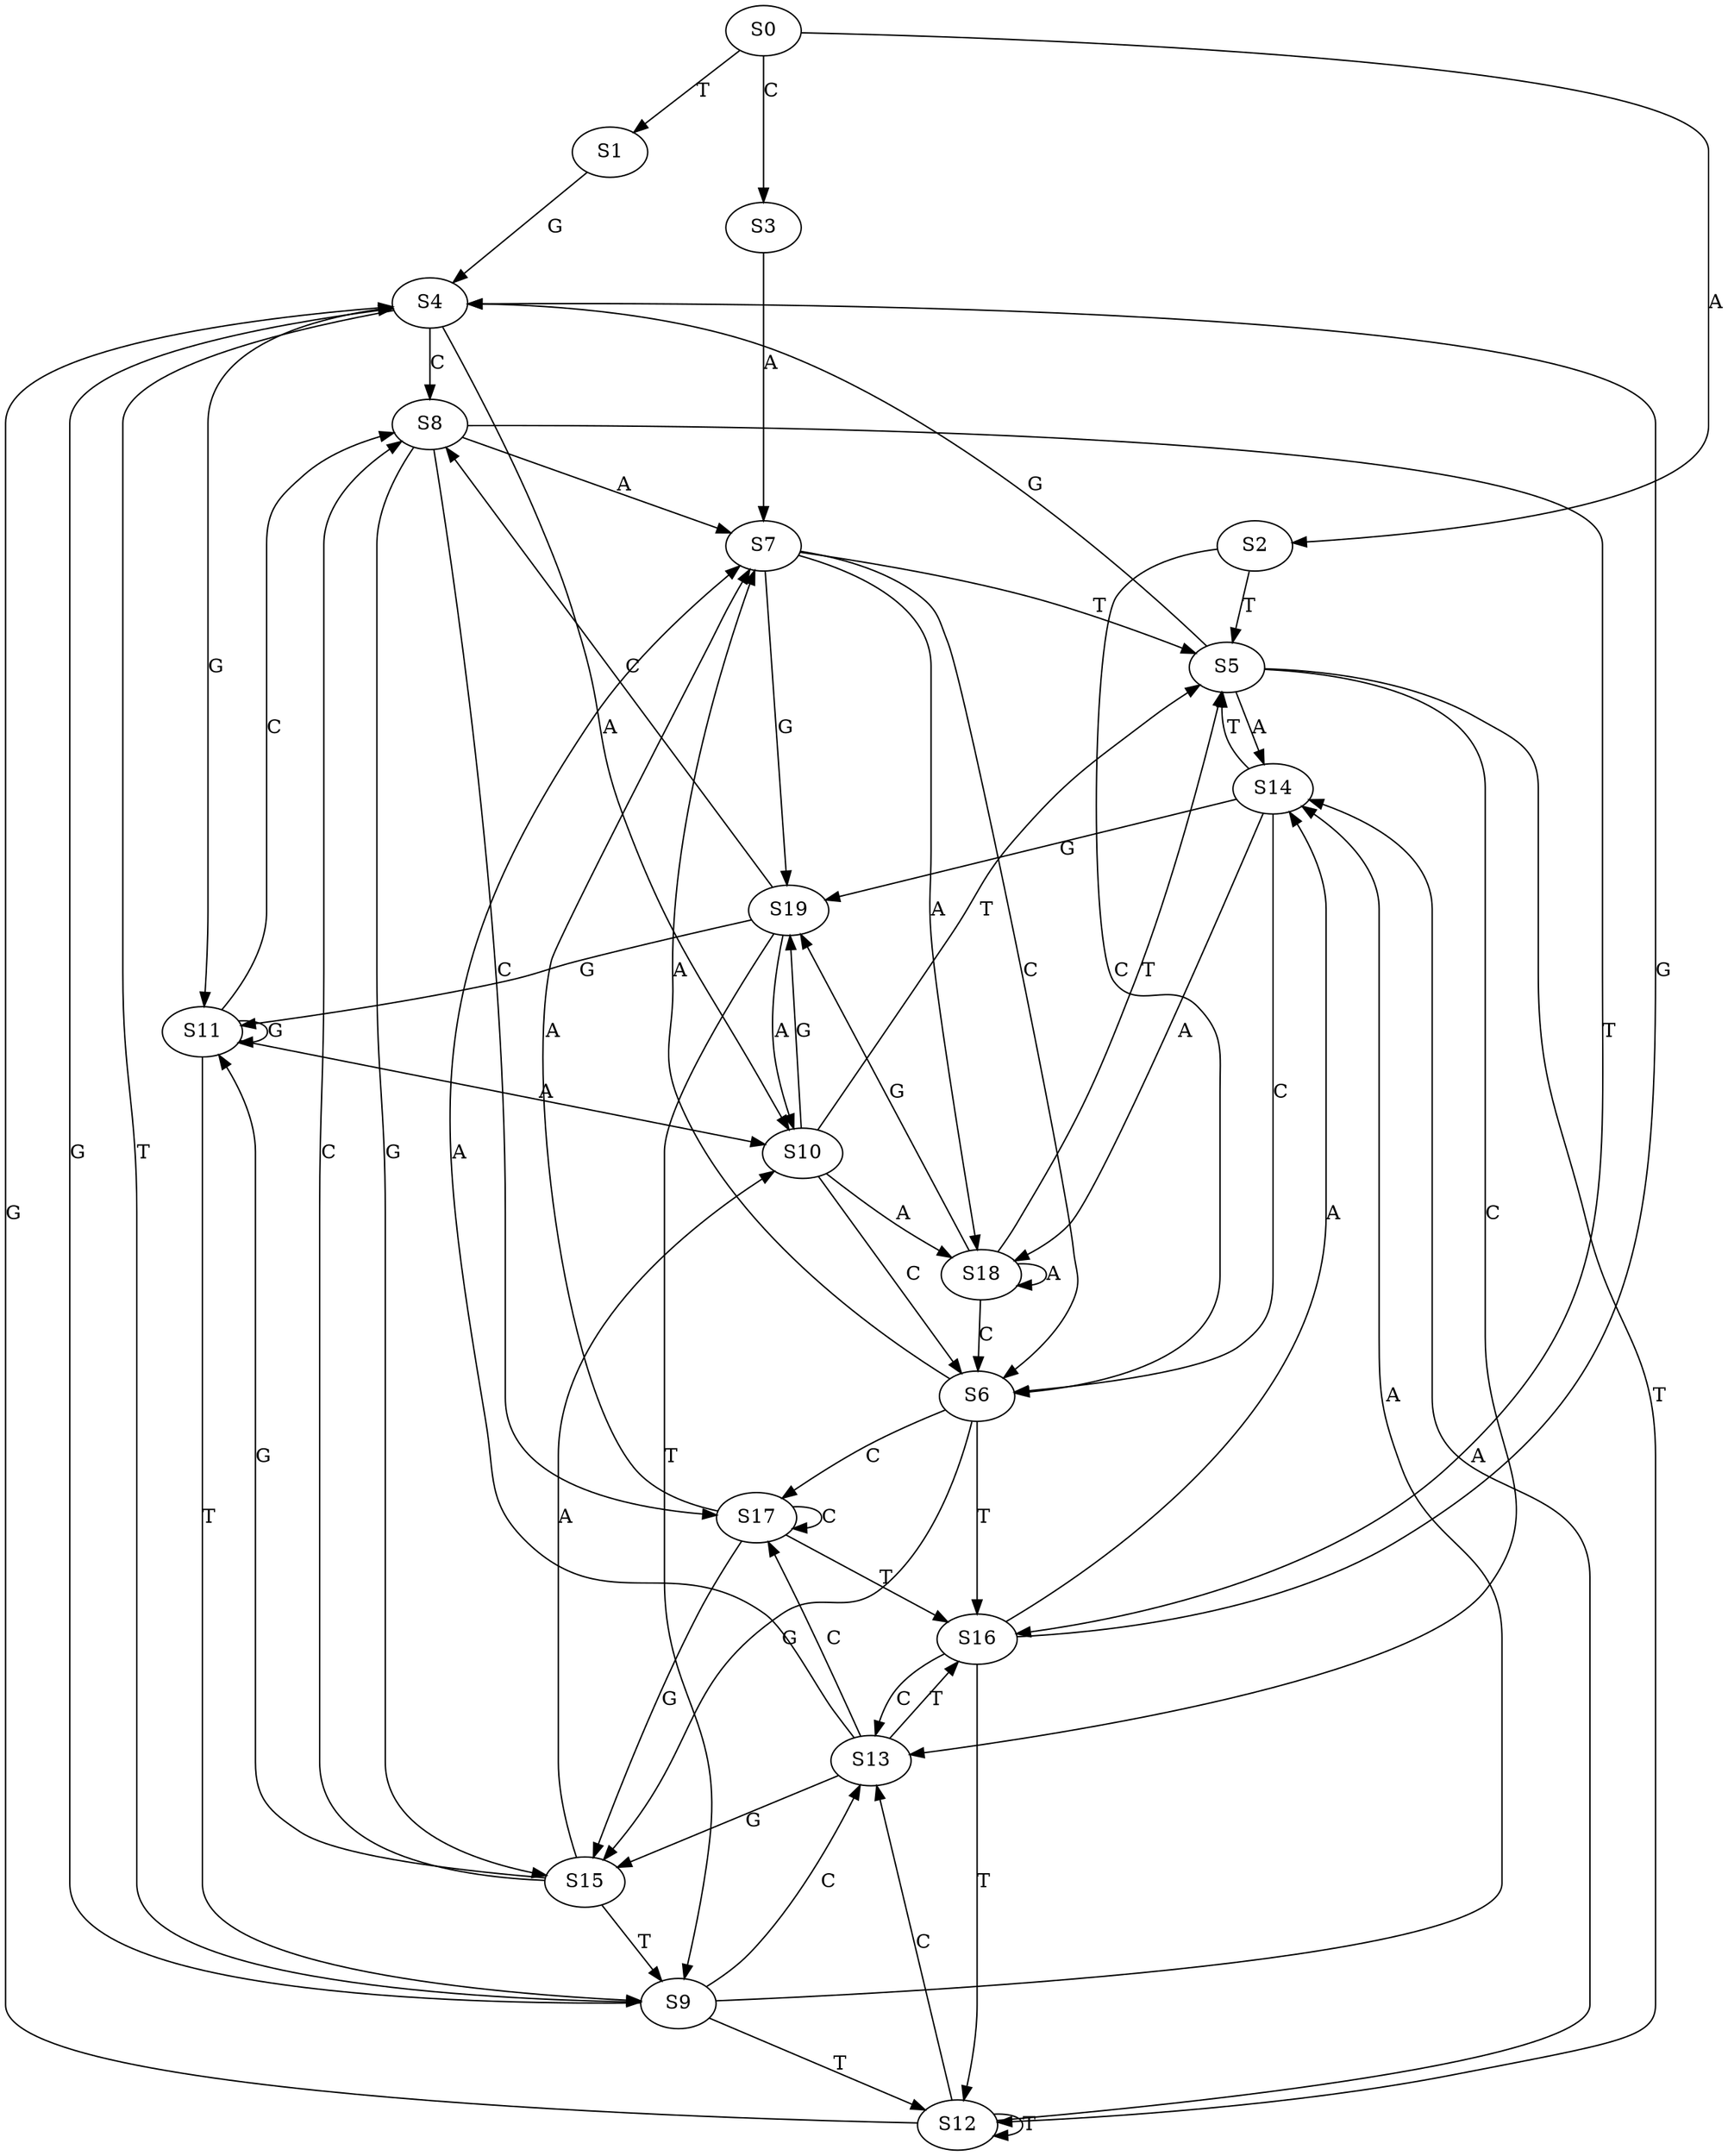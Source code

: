 strict digraph  {
	S0 -> S1 [ label = T ];
	S0 -> S2 [ label = A ];
	S0 -> S3 [ label = C ];
	S1 -> S4 [ label = G ];
	S2 -> S5 [ label = T ];
	S2 -> S6 [ label = C ];
	S3 -> S7 [ label = A ];
	S4 -> S8 [ label = C ];
	S4 -> S9 [ label = T ];
	S4 -> S10 [ label = A ];
	S4 -> S11 [ label = G ];
	S5 -> S4 [ label = G ];
	S5 -> S12 [ label = T ];
	S5 -> S13 [ label = C ];
	S5 -> S14 [ label = A ];
	S6 -> S15 [ label = G ];
	S6 -> S16 [ label = T ];
	S6 -> S17 [ label = C ];
	S6 -> S7 [ label = A ];
	S7 -> S18 [ label = A ];
	S7 -> S19 [ label = G ];
	S7 -> S6 [ label = C ];
	S7 -> S5 [ label = T ];
	S8 -> S17 [ label = C ];
	S8 -> S16 [ label = T ];
	S8 -> S15 [ label = G ];
	S8 -> S7 [ label = A ];
	S9 -> S14 [ label = A ];
	S9 -> S13 [ label = C ];
	S9 -> S4 [ label = G ];
	S9 -> S12 [ label = T ];
	S10 -> S19 [ label = G ];
	S10 -> S6 [ label = C ];
	S10 -> S18 [ label = A ];
	S10 -> S5 [ label = T ];
	S11 -> S9 [ label = T ];
	S11 -> S10 [ label = A ];
	S11 -> S8 [ label = C ];
	S11 -> S11 [ label = G ];
	S12 -> S13 [ label = C ];
	S12 -> S4 [ label = G ];
	S12 -> S12 [ label = T ];
	S12 -> S14 [ label = A ];
	S13 -> S7 [ label = A ];
	S13 -> S15 [ label = G ];
	S13 -> S17 [ label = C ];
	S13 -> S16 [ label = T ];
	S14 -> S19 [ label = G ];
	S14 -> S5 [ label = T ];
	S14 -> S18 [ label = A ];
	S14 -> S6 [ label = C ];
	S15 -> S11 [ label = G ];
	S15 -> S10 [ label = A ];
	S15 -> S9 [ label = T ];
	S15 -> S8 [ label = C ];
	S16 -> S13 [ label = C ];
	S16 -> S4 [ label = G ];
	S16 -> S12 [ label = T ];
	S16 -> S14 [ label = A ];
	S17 -> S15 [ label = G ];
	S17 -> S16 [ label = T ];
	S17 -> S17 [ label = C ];
	S17 -> S7 [ label = A ];
	S18 -> S19 [ label = G ];
	S18 -> S6 [ label = C ];
	S18 -> S18 [ label = A ];
	S18 -> S5 [ label = T ];
	S19 -> S11 [ label = G ];
	S19 -> S10 [ label = A ];
	S19 -> S9 [ label = T ];
	S19 -> S8 [ label = C ];
}
